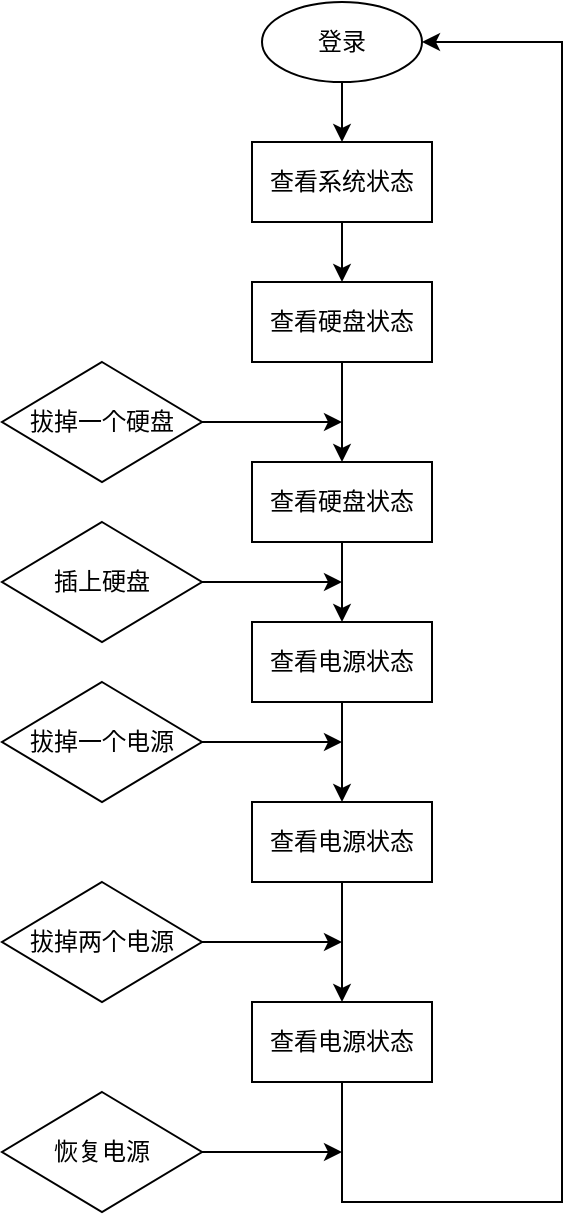 <mxfile version="26.0.2">
  <diagram name="第 1 页" id="zafBZnreeazUvQEPC57R">
    <mxGraphModel dx="1034" dy="446" grid="1" gridSize="10" guides="1" tooltips="1" connect="1" arrows="1" fold="1" page="1" pageScale="1" pageWidth="827" pageHeight="1169" math="0" shadow="0">
      <root>
        <mxCell id="0" />
        <mxCell id="1" parent="0" />
        <mxCell id="Uf12T6POXvxRdNKF46h6-2" style="edgeStyle=orthogonalEdgeStyle;rounded=0;orthogonalLoop=1;jettySize=auto;html=1;exitX=0.5;exitY=1;exitDx=0;exitDy=0;" parent="1" source="Uf12T6POXvxRdNKF46h6-1" target="Uf12T6POXvxRdNKF46h6-3" edge="1">
          <mxGeometry relative="1" as="geometry">
            <mxPoint x="290" y="110" as="targetPoint" />
          </mxGeometry>
        </mxCell>
        <mxCell id="Uf12T6POXvxRdNKF46h6-1" value="登录" style="ellipse;whiteSpace=wrap;html=1;" parent="1" vertex="1">
          <mxGeometry x="250" y="40" width="80" height="40" as="geometry" />
        </mxCell>
        <mxCell id="Uf12T6POXvxRdNKF46h6-4" style="edgeStyle=orthogonalEdgeStyle;rounded=0;orthogonalLoop=1;jettySize=auto;html=1;exitX=0.5;exitY=1;exitDx=0;exitDy=0;" parent="1" source="Uf12T6POXvxRdNKF46h6-3" target="Uf12T6POXvxRdNKF46h6-5" edge="1">
          <mxGeometry relative="1" as="geometry">
            <mxPoint x="290" y="200" as="targetPoint" />
          </mxGeometry>
        </mxCell>
        <mxCell id="Uf12T6POXvxRdNKF46h6-3" value="查看系统状态" style="rounded=0;whiteSpace=wrap;html=1;" parent="1" vertex="1">
          <mxGeometry x="245" y="110" width="90" height="40" as="geometry" />
        </mxCell>
        <mxCell id="Uf12T6POXvxRdNKF46h6-7" style="edgeStyle=orthogonalEdgeStyle;rounded=0;orthogonalLoop=1;jettySize=auto;html=1;exitX=0.5;exitY=1;exitDx=0;exitDy=0;" parent="1" source="Uf12T6POXvxRdNKF46h6-5" edge="1">
          <mxGeometry relative="1" as="geometry">
            <mxPoint x="290" y="270" as="targetPoint" />
          </mxGeometry>
        </mxCell>
        <mxCell id="Uf12T6POXvxRdNKF46h6-5" value="查看硬盘状态" style="rounded=0;whiteSpace=wrap;html=1;" parent="1" vertex="1">
          <mxGeometry x="245" y="180" width="90" height="40" as="geometry" />
        </mxCell>
        <mxCell id="Uf12T6POXvxRdNKF46h6-9" style="edgeStyle=orthogonalEdgeStyle;rounded=0;orthogonalLoop=1;jettySize=auto;html=1;exitX=1;exitY=0.5;exitDx=0;exitDy=0;" parent="1" edge="1">
          <mxGeometry relative="1" as="geometry">
            <mxPoint x="290" y="250" as="targetPoint" />
            <mxPoint x="210" y="250" as="sourcePoint" />
          </mxGeometry>
        </mxCell>
        <mxCell id="Uf12T6POXvxRdNKF46h6-10" style="edgeStyle=orthogonalEdgeStyle;rounded=0;orthogonalLoop=1;jettySize=auto;html=1;exitX=0.5;exitY=1;exitDx=0;exitDy=0;entryX=0.5;entryY=0;entryDx=0;entryDy=0;" parent="1" source="Uf12T6POXvxRdNKF46h6-8" edge="1" target="Uf12T6POXvxRdNKF46h6-11">
          <mxGeometry relative="1" as="geometry">
            <mxPoint x="290" y="340" as="targetPoint" />
          </mxGeometry>
        </mxCell>
        <mxCell id="Uf12T6POXvxRdNKF46h6-8" value="查看硬盘状态" style="rounded=0;whiteSpace=wrap;html=1;" parent="1" vertex="1">
          <mxGeometry x="245" y="270" width="90" height="40" as="geometry" />
        </mxCell>
        <mxCell id="Uf12T6POXvxRdNKF46h6-13" style="edgeStyle=orthogonalEdgeStyle;rounded=0;orthogonalLoop=1;jettySize=auto;html=1;exitX=0.5;exitY=1;exitDx=0;exitDy=0;" parent="1" source="Uf12T6POXvxRdNKF46h6-11" edge="1">
          <mxGeometry relative="1" as="geometry">
            <mxPoint x="290" y="440" as="targetPoint" />
          </mxGeometry>
        </mxCell>
        <mxCell id="Uf12T6POXvxRdNKF46h6-11" value="查看电源状态" style="rounded=0;whiteSpace=wrap;html=1;" parent="1" vertex="1">
          <mxGeometry x="245" y="350" width="90" height="40" as="geometry" />
        </mxCell>
        <mxCell id="Uf12T6POXvxRdNKF46h6-15" style="edgeStyle=orthogonalEdgeStyle;rounded=0;orthogonalLoop=1;jettySize=auto;html=1;exitX=1;exitY=0.5;exitDx=0;exitDy=0;" parent="1" source="Uf12T6POXvxRdNKF46h6-12" edge="1">
          <mxGeometry relative="1" as="geometry">
            <mxPoint x="290" y="410" as="targetPoint" />
          </mxGeometry>
        </mxCell>
        <mxCell id="Uf12T6POXvxRdNKF46h6-12" value="拔掉一个电源" style="rhombus;whiteSpace=wrap;html=1;" parent="1" vertex="1">
          <mxGeometry x="120" y="380" width="100" height="60" as="geometry" />
        </mxCell>
        <mxCell id="Uf12T6POXvxRdNKF46h6-17" style="edgeStyle=orthogonalEdgeStyle;rounded=0;orthogonalLoop=1;jettySize=auto;html=1;exitX=0.5;exitY=1;exitDx=0;exitDy=0;" parent="1" source="Uf12T6POXvxRdNKF46h6-14" edge="1">
          <mxGeometry relative="1" as="geometry">
            <mxPoint x="290" y="540" as="targetPoint" />
          </mxGeometry>
        </mxCell>
        <mxCell id="Uf12T6POXvxRdNKF46h6-14" value="查看电源状态" style="rounded=0;whiteSpace=wrap;html=1;" parent="1" vertex="1">
          <mxGeometry x="245" y="440" width="90" height="40" as="geometry" />
        </mxCell>
        <mxCell id="Uf12T6POXvxRdNKF46h6-19" style="edgeStyle=orthogonalEdgeStyle;rounded=0;orthogonalLoop=1;jettySize=auto;html=1;exitX=1;exitY=0.5;exitDx=0;exitDy=0;" parent="1" source="Uf12T6POXvxRdNKF46h6-16" edge="1">
          <mxGeometry relative="1" as="geometry">
            <mxPoint x="290" y="510" as="targetPoint" />
          </mxGeometry>
        </mxCell>
        <mxCell id="Uf12T6POXvxRdNKF46h6-16" value="拔掉两个电源" style="rhombus;whiteSpace=wrap;html=1;" parent="1" vertex="1">
          <mxGeometry x="120" y="480" width="100" height="60" as="geometry" />
        </mxCell>
        <mxCell id="Uf12T6POXvxRdNKF46h6-21" style="edgeStyle=orthogonalEdgeStyle;rounded=0;orthogonalLoop=1;jettySize=auto;html=1;exitX=0.5;exitY=1;exitDx=0;exitDy=0;entryX=1;entryY=0.5;entryDx=0;entryDy=0;" parent="1" source="Uf12T6POXvxRdNKF46h6-18" target="Uf12T6POXvxRdNKF46h6-1" edge="1">
          <mxGeometry relative="1" as="geometry">
            <Array as="points">
              <mxPoint x="290" y="640" />
              <mxPoint x="400" y="640" />
              <mxPoint x="400" y="60" />
            </Array>
          </mxGeometry>
        </mxCell>
        <mxCell id="Uf12T6POXvxRdNKF46h6-18" value="查看电源状态" style="rounded=0;whiteSpace=wrap;html=1;" parent="1" vertex="1">
          <mxGeometry x="245" y="540" width="90" height="40" as="geometry" />
        </mxCell>
        <mxCell id="Uf12T6POXvxRdNKF46h6-23" style="edgeStyle=orthogonalEdgeStyle;rounded=0;orthogonalLoop=1;jettySize=auto;html=1;exitX=1;exitY=0.5;exitDx=0;exitDy=0;" parent="1" source="Uf12T6POXvxRdNKF46h6-20" edge="1">
          <mxGeometry relative="1" as="geometry">
            <mxPoint x="290" y="615" as="targetPoint" />
          </mxGeometry>
        </mxCell>
        <mxCell id="Uf12T6POXvxRdNKF46h6-20" value="恢复电源" style="rhombus;whiteSpace=wrap;html=1;" parent="1" vertex="1">
          <mxGeometry x="120" y="585" width="100" height="60" as="geometry" />
        </mxCell>
        <mxCell id="G7eC0wwVZ_ukL-b5JIfz-1" value="拔掉一个硬盘" style="rhombus;whiteSpace=wrap;html=1;" vertex="1" parent="1">
          <mxGeometry x="120" y="220" width="100" height="60" as="geometry" />
        </mxCell>
        <mxCell id="G7eC0wwVZ_ukL-b5JIfz-4" style="edgeStyle=orthogonalEdgeStyle;rounded=0;orthogonalLoop=1;jettySize=auto;html=1;exitX=1;exitY=0.5;exitDx=0;exitDy=0;" edge="1" parent="1" source="G7eC0wwVZ_ukL-b5JIfz-2">
          <mxGeometry relative="1" as="geometry">
            <mxPoint x="290" y="330" as="targetPoint" />
          </mxGeometry>
        </mxCell>
        <mxCell id="G7eC0wwVZ_ukL-b5JIfz-2" value="插上硬盘" style="rhombus;whiteSpace=wrap;html=1;" vertex="1" parent="1">
          <mxGeometry x="120" y="300" width="100" height="60" as="geometry" />
        </mxCell>
      </root>
    </mxGraphModel>
  </diagram>
</mxfile>
